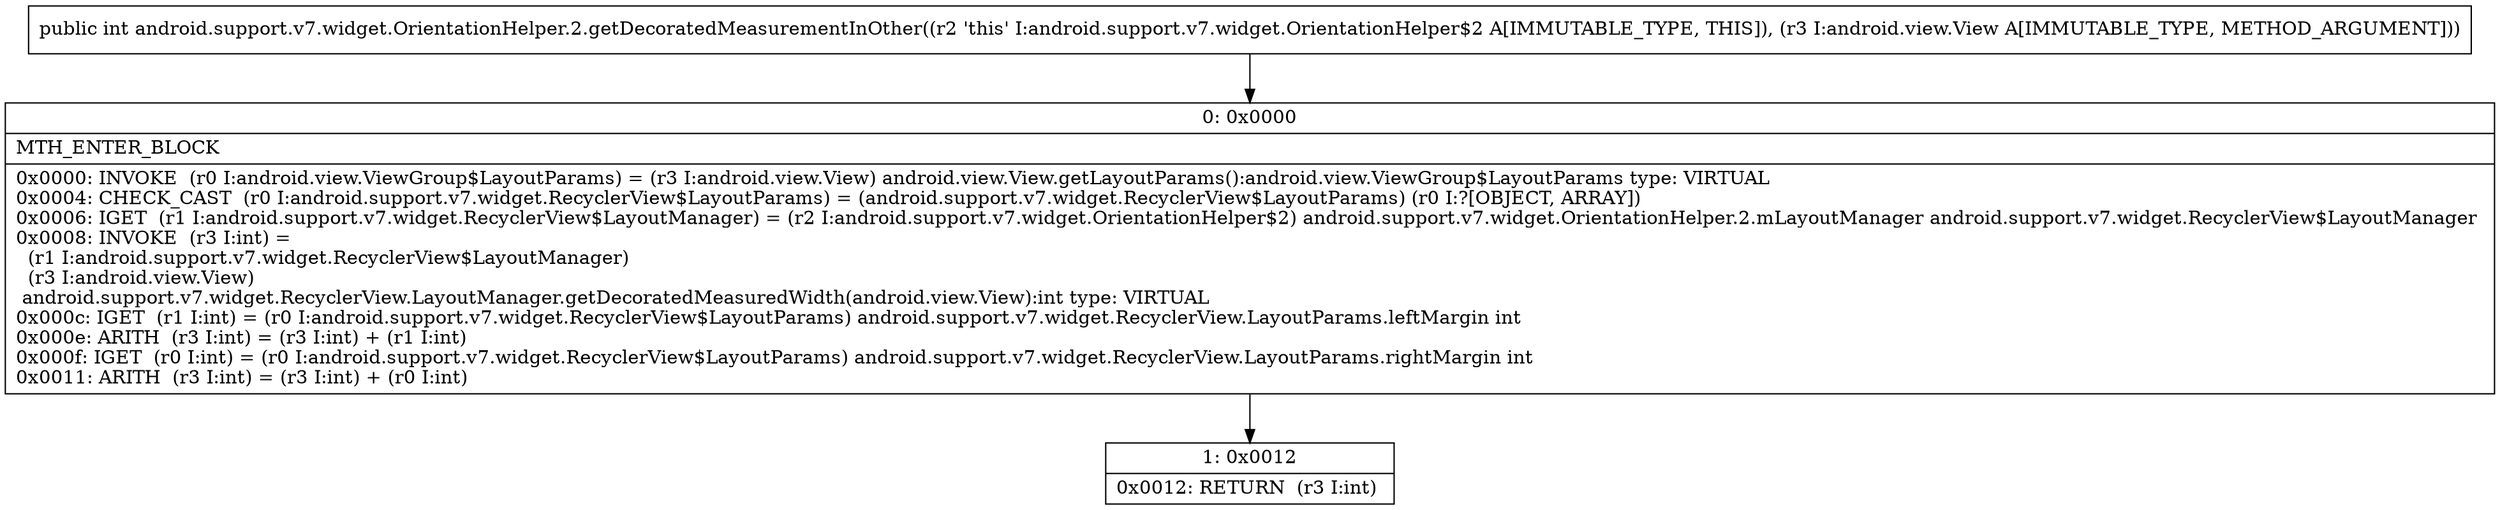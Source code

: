 digraph "CFG forandroid.support.v7.widget.OrientationHelper.2.getDecoratedMeasurementInOther(Landroid\/view\/View;)I" {
Node_0 [shape=record,label="{0\:\ 0x0000|MTH_ENTER_BLOCK\l|0x0000: INVOKE  (r0 I:android.view.ViewGroup$LayoutParams) = (r3 I:android.view.View) android.view.View.getLayoutParams():android.view.ViewGroup$LayoutParams type: VIRTUAL \l0x0004: CHECK_CAST  (r0 I:android.support.v7.widget.RecyclerView$LayoutParams) = (android.support.v7.widget.RecyclerView$LayoutParams) (r0 I:?[OBJECT, ARRAY]) \l0x0006: IGET  (r1 I:android.support.v7.widget.RecyclerView$LayoutManager) = (r2 I:android.support.v7.widget.OrientationHelper$2) android.support.v7.widget.OrientationHelper.2.mLayoutManager android.support.v7.widget.RecyclerView$LayoutManager \l0x0008: INVOKE  (r3 I:int) = \l  (r1 I:android.support.v7.widget.RecyclerView$LayoutManager)\l  (r3 I:android.view.View)\l android.support.v7.widget.RecyclerView.LayoutManager.getDecoratedMeasuredWidth(android.view.View):int type: VIRTUAL \l0x000c: IGET  (r1 I:int) = (r0 I:android.support.v7.widget.RecyclerView$LayoutParams) android.support.v7.widget.RecyclerView.LayoutParams.leftMargin int \l0x000e: ARITH  (r3 I:int) = (r3 I:int) + (r1 I:int) \l0x000f: IGET  (r0 I:int) = (r0 I:android.support.v7.widget.RecyclerView$LayoutParams) android.support.v7.widget.RecyclerView.LayoutParams.rightMargin int \l0x0011: ARITH  (r3 I:int) = (r3 I:int) + (r0 I:int) \l}"];
Node_1 [shape=record,label="{1\:\ 0x0012|0x0012: RETURN  (r3 I:int) \l}"];
MethodNode[shape=record,label="{public int android.support.v7.widget.OrientationHelper.2.getDecoratedMeasurementInOther((r2 'this' I:android.support.v7.widget.OrientationHelper$2 A[IMMUTABLE_TYPE, THIS]), (r3 I:android.view.View A[IMMUTABLE_TYPE, METHOD_ARGUMENT])) }"];
MethodNode -> Node_0;
Node_0 -> Node_1;
}

